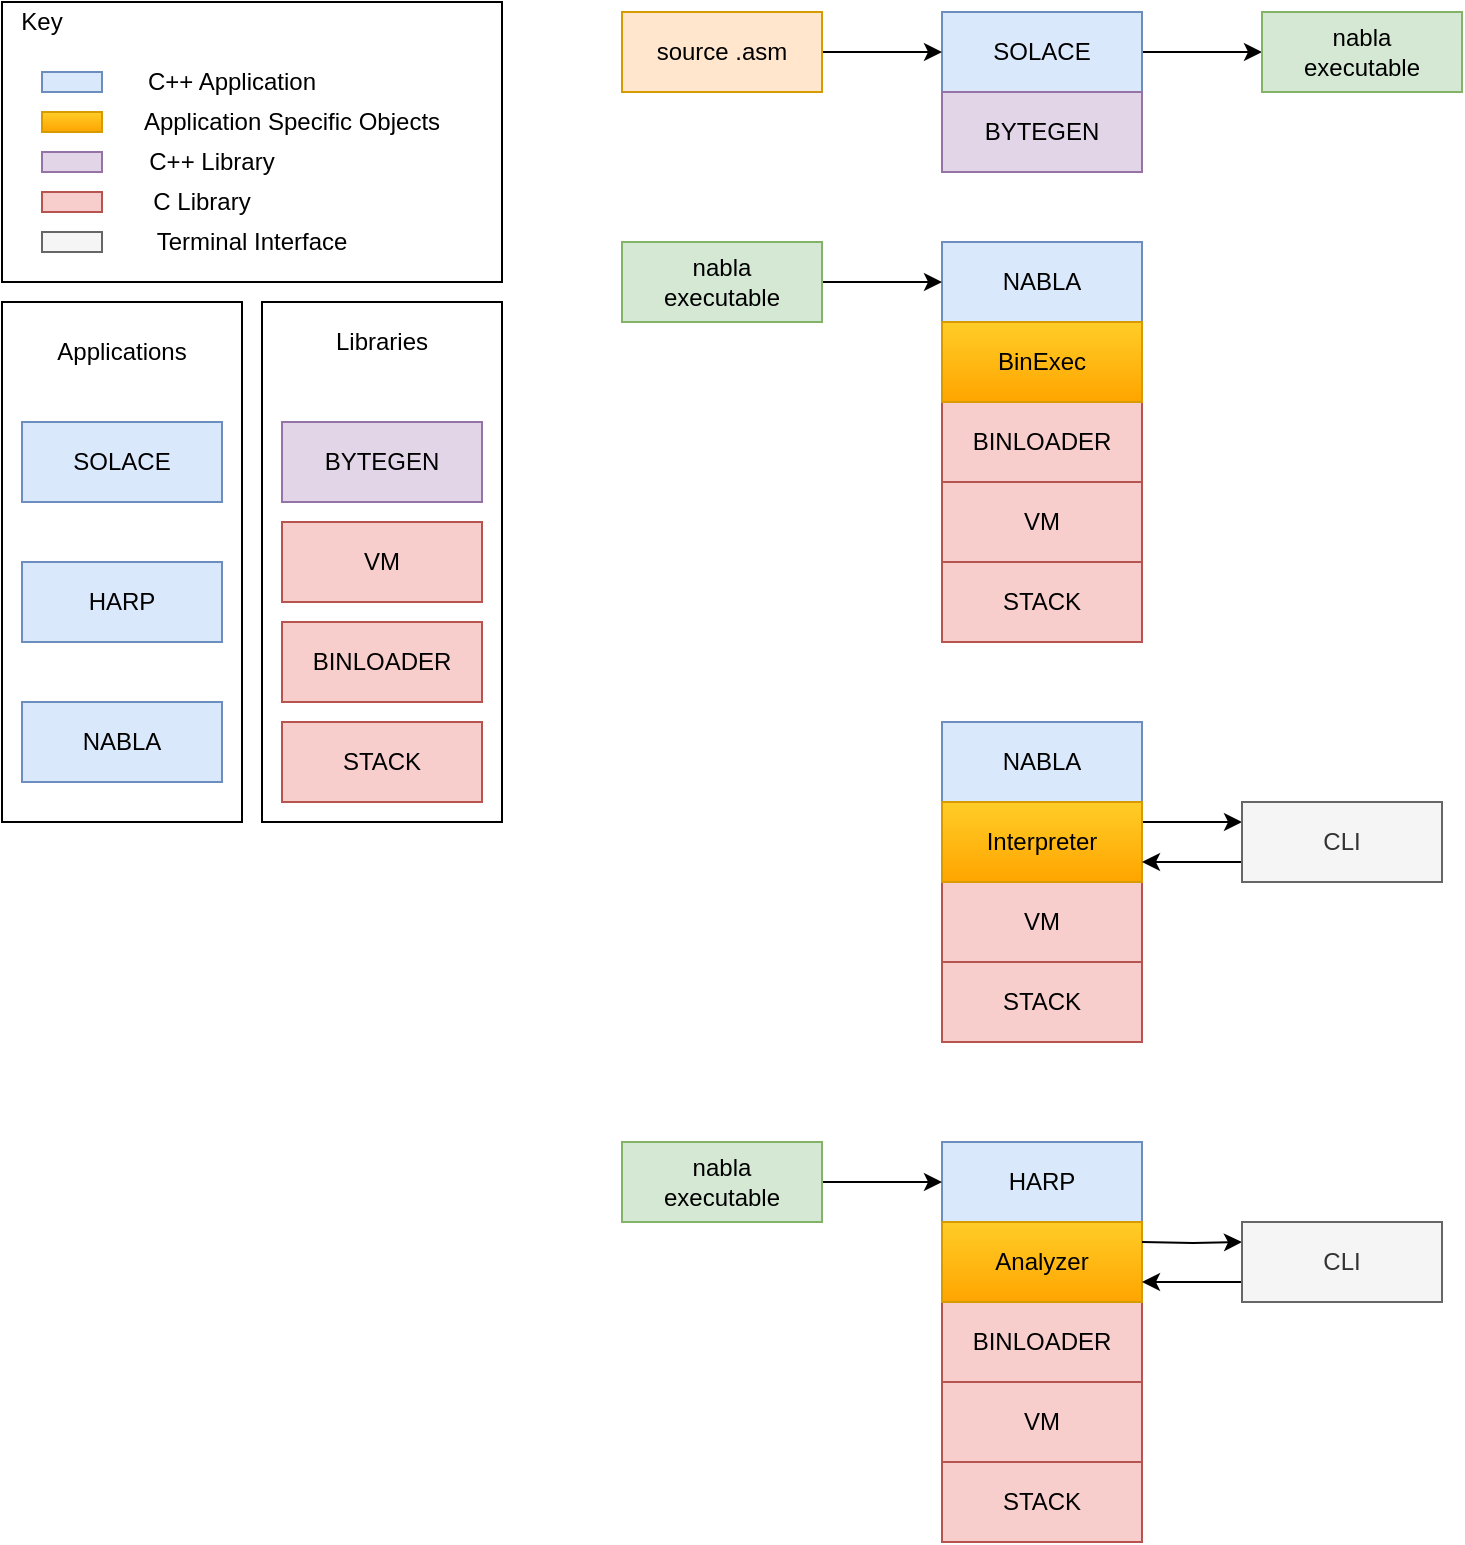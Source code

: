 <mxfile version="13.0.1" type="device"><diagram id="3mybb1cRH32pXy6xBLlO" name="Page-1"><mxGraphModel dx="1238" dy="762" grid="1" gridSize="10" guides="1" tooltips="1" connect="1" arrows="1" fold="1" page="1" pageScale="1" pageWidth="850" pageHeight="1100" math="0" shadow="0"><root><mxCell id="0"/><mxCell id="1" parent="0"/><mxCell id="Re8ZX2Kl7oPA55UWeyhr-6" value="" style="rounded=0;whiteSpace=wrap;html=1;" vertex="1" parent="1"><mxGeometry x="140" y="160" width="120" height="260" as="geometry"/></mxCell><mxCell id="Re8ZX2Kl7oPA55UWeyhr-4" value="" style="rounded=0;whiteSpace=wrap;html=1;" vertex="1" parent="1"><mxGeometry x="10" y="160" width="120" height="260" as="geometry"/></mxCell><mxCell id="Re8ZX2Kl7oPA55UWeyhr-1" value="HARP" style="rounded=0;whiteSpace=wrap;html=1;fillColor=#dae8fc;strokeColor=#6c8ebf;" vertex="1" parent="1"><mxGeometry x="20" y="290" width="100" height="40" as="geometry"/></mxCell><mxCell id="Re8ZX2Kl7oPA55UWeyhr-2" value="SOLACE" style="rounded=0;whiteSpace=wrap;html=1;fillColor=#dae8fc;strokeColor=#6c8ebf;" vertex="1" parent="1"><mxGeometry x="20" y="220" width="100" height="40" as="geometry"/></mxCell><mxCell id="Re8ZX2Kl7oPA55UWeyhr-3" value="NABLA" style="rounded=0;whiteSpace=wrap;html=1;fillColor=#dae8fc;strokeColor=#6c8ebf;" vertex="1" parent="1"><mxGeometry x="20" y="360" width="100" height="40" as="geometry"/></mxCell><mxCell id="Re8ZX2Kl7oPA55UWeyhr-5" value="Applications" style="text;html=1;strokeColor=none;fillColor=none;align=center;verticalAlign=middle;whiteSpace=wrap;rounded=0;" vertex="1" parent="1"><mxGeometry x="20" y="170" width="100" height="30" as="geometry"/></mxCell><mxCell id="Re8ZX2Kl7oPA55UWeyhr-8" value="VM" style="rounded=0;whiteSpace=wrap;html=1;fillColor=#f8cecc;strokeColor=#b85450;" vertex="1" parent="1"><mxGeometry x="150" y="270" width="100" height="40" as="geometry"/></mxCell><mxCell id="Re8ZX2Kl7oPA55UWeyhr-9" value="BINLOADER" style="rounded=0;whiteSpace=wrap;html=1;fillColor=#f8cecc;strokeColor=#b85450;" vertex="1" parent="1"><mxGeometry x="150" y="320" width="100" height="40" as="geometry"/></mxCell><mxCell id="Re8ZX2Kl7oPA55UWeyhr-10" value="STACK" style="rounded=0;whiteSpace=wrap;html=1;fillColor=#f8cecc;strokeColor=#b85450;" vertex="1" parent="1"><mxGeometry x="150" y="370" width="100" height="40" as="geometry"/></mxCell><mxCell id="Re8ZX2Kl7oPA55UWeyhr-11" value="BYTEGEN" style="rounded=0;whiteSpace=wrap;html=1;fillColor=#e1d5e7;strokeColor=#9673a6;" vertex="1" parent="1"><mxGeometry x="150" y="220" width="100" height="40" as="geometry"/></mxCell><mxCell id="Re8ZX2Kl7oPA55UWeyhr-14" value="Libraries" style="text;html=1;strokeColor=none;fillColor=none;align=center;verticalAlign=middle;whiteSpace=wrap;rounded=0;" vertex="1" parent="1"><mxGeometry x="150" y="170" width="100" height="20" as="geometry"/></mxCell><mxCell id="Re8ZX2Kl7oPA55UWeyhr-35" value="" style="edgeStyle=orthogonalEdgeStyle;rounded=0;orthogonalLoop=1;jettySize=auto;html=1;" edge="1" parent="1" source="Re8ZX2Kl7oPA55UWeyhr-18" target="Re8ZX2Kl7oPA55UWeyhr-24"><mxGeometry relative="1" as="geometry"/></mxCell><mxCell id="Re8ZX2Kl7oPA55UWeyhr-18" value="SOLACE" style="rounded=0;whiteSpace=wrap;html=1;fillColor=#dae8fc;strokeColor=#6c8ebf;" vertex="1" parent="1"><mxGeometry x="480" y="15" width="100" height="40" as="geometry"/></mxCell><mxCell id="Re8ZX2Kl7oPA55UWeyhr-21" value="" style="edgeStyle=orthogonalEdgeStyle;rounded=0;orthogonalLoop=1;jettySize=auto;html=1;" edge="1" parent="1" source="Re8ZX2Kl7oPA55UWeyhr-20" target="Re8ZX2Kl7oPA55UWeyhr-18"><mxGeometry relative="1" as="geometry"/></mxCell><mxCell id="Re8ZX2Kl7oPA55UWeyhr-20" value="source .asm" style="rounded=0;whiteSpace=wrap;html=1;fillColor=#ffe6cc;strokeColor=#d79b00;" vertex="1" parent="1"><mxGeometry x="320" y="15" width="100" height="40" as="geometry"/></mxCell><mxCell id="Re8ZX2Kl7oPA55UWeyhr-22" value="BYTEGEN" style="rounded=0;whiteSpace=wrap;html=1;fillColor=#e1d5e7;strokeColor=#9673a6;" vertex="1" parent="1"><mxGeometry x="480" y="55" width="100" height="40" as="geometry"/></mxCell><mxCell id="Re8ZX2Kl7oPA55UWeyhr-24" value="nabla&lt;br&gt;executable" style="rounded=0;whiteSpace=wrap;html=1;fillColor=#d5e8d4;strokeColor=#82b366;" vertex="1" parent="1"><mxGeometry x="640" y="15" width="100" height="40" as="geometry"/></mxCell><mxCell id="Re8ZX2Kl7oPA55UWeyhr-26" value="HARP" style="rounded=0;whiteSpace=wrap;html=1;fillColor=#dae8fc;strokeColor=#6c8ebf;" vertex="1" parent="1"><mxGeometry x="480" y="580" width="100" height="40" as="geometry"/></mxCell><mxCell id="Re8ZX2Kl7oPA55UWeyhr-36" value="" style="edgeStyle=orthogonalEdgeStyle;rounded=0;orthogonalLoop=1;jettySize=auto;html=1;" edge="1" parent="1" source="Re8ZX2Kl7oPA55UWeyhr-27" target="Re8ZX2Kl7oPA55UWeyhr-26"><mxGeometry relative="1" as="geometry"/></mxCell><mxCell id="Re8ZX2Kl7oPA55UWeyhr-27" value="nabla&lt;br&gt;executable" style="rounded=0;whiteSpace=wrap;html=1;fillColor=#d5e8d4;strokeColor=#82b366;" vertex="1" parent="1"><mxGeometry x="320" y="580" width="100" height="40" as="geometry"/></mxCell><mxCell id="Re8ZX2Kl7oPA55UWeyhr-32" value="VM" style="rounded=0;whiteSpace=wrap;html=1;fillColor=#f8cecc;strokeColor=#b85450;" vertex="1" parent="1"><mxGeometry x="480" y="700" width="100" height="40" as="geometry"/></mxCell><mxCell id="Re8ZX2Kl7oPA55UWeyhr-33" value="STACK" style="rounded=0;whiteSpace=wrap;html=1;fillColor=#f8cecc;strokeColor=#b85450;" vertex="1" parent="1"><mxGeometry x="480" y="740" width="100" height="40" as="geometry"/></mxCell><mxCell id="Re8ZX2Kl7oPA55UWeyhr-34" value="BINLOADER" style="rounded=0;whiteSpace=wrap;html=1;fillColor=#f8cecc;strokeColor=#b85450;" vertex="1" parent="1"><mxGeometry x="480" y="660" width="100" height="40" as="geometry"/></mxCell><mxCell id="Re8ZX2Kl7oPA55UWeyhr-37" value="NABLA" style="rounded=0;whiteSpace=wrap;html=1;fillColor=#dae8fc;strokeColor=#6c8ebf;" vertex="1" parent="1"><mxGeometry x="480" y="130" width="100" height="40" as="geometry"/></mxCell><mxCell id="Re8ZX2Kl7oPA55UWeyhr-38" value="" style="edgeStyle=orthogonalEdgeStyle;rounded=0;orthogonalLoop=1;jettySize=auto;html=1;" edge="1" parent="1" source="Re8ZX2Kl7oPA55UWeyhr-39" target="Re8ZX2Kl7oPA55UWeyhr-37"><mxGeometry relative="1" as="geometry"/></mxCell><mxCell id="Re8ZX2Kl7oPA55UWeyhr-39" value="nabla&lt;br&gt;executable" style="rounded=0;whiteSpace=wrap;html=1;fillColor=#d5e8d4;strokeColor=#82b366;" vertex="1" parent="1"><mxGeometry x="320" y="130" width="100" height="40" as="geometry"/></mxCell><mxCell id="Re8ZX2Kl7oPA55UWeyhr-40" value="VM" style="rounded=0;whiteSpace=wrap;html=1;fillColor=#f8cecc;strokeColor=#b85450;" vertex="1" parent="1"><mxGeometry x="480" y="250" width="100" height="40" as="geometry"/></mxCell><mxCell id="Re8ZX2Kl7oPA55UWeyhr-41" value="STACK" style="rounded=0;whiteSpace=wrap;html=1;fillColor=#f8cecc;strokeColor=#b85450;" vertex="1" parent="1"><mxGeometry x="480" y="290" width="100" height="40" as="geometry"/></mxCell><mxCell id="Re8ZX2Kl7oPA55UWeyhr-42" value="BINLOADER" style="rounded=0;whiteSpace=wrap;html=1;fillColor=#f8cecc;strokeColor=#b85450;" vertex="1" parent="1"><mxGeometry x="480" y="210" width="100" height="40" as="geometry"/></mxCell><mxCell id="Re8ZX2Kl7oPA55UWeyhr-45" value="NABLA" style="rounded=0;whiteSpace=wrap;html=1;fillColor=#dae8fc;strokeColor=#6c8ebf;" vertex="1" parent="1"><mxGeometry x="480" y="370" width="100" height="40" as="geometry"/></mxCell><mxCell id="Re8ZX2Kl7oPA55UWeyhr-48" value="VM" style="rounded=0;whiteSpace=wrap;html=1;fillColor=#f8cecc;strokeColor=#b85450;" vertex="1" parent="1"><mxGeometry x="480" y="450" width="100" height="40" as="geometry"/></mxCell><mxCell id="Re8ZX2Kl7oPA55UWeyhr-49" value="STACK" style="rounded=0;whiteSpace=wrap;html=1;fillColor=#f8cecc;strokeColor=#b85450;" vertex="1" parent="1"><mxGeometry x="480" y="490" width="100" height="40" as="geometry"/></mxCell><mxCell id="Re8ZX2Kl7oPA55UWeyhr-57" style="edgeStyle=orthogonalEdgeStyle;rounded=0;orthogonalLoop=1;jettySize=auto;html=1;exitX=1;exitY=0.25;exitDx=0;exitDy=0;entryX=0;entryY=0.25;entryDx=0;entryDy=0;" edge="1" parent="1" source="Re8ZX2Kl7oPA55UWeyhr-50" target="Re8ZX2Kl7oPA55UWeyhr-56"><mxGeometry relative="1" as="geometry"/></mxCell><mxCell id="Re8ZX2Kl7oPA55UWeyhr-50" value="Interpreter" style="rounded=0;whiteSpace=wrap;html=1;fillColor=#ffcd28;strokeColor=#d79b00;gradientColor=#ffa500;" vertex="1" parent="1"><mxGeometry x="480" y="410" width="100" height="40" as="geometry"/></mxCell><mxCell id="Re8ZX2Kl7oPA55UWeyhr-53" value="Analyzer" style="rounded=0;whiteSpace=wrap;html=1;fillColor=#ffcd28;strokeColor=#d79b00;gradientColor=#ffa500;" vertex="1" parent="1"><mxGeometry x="480" y="620" width="100" height="40" as="geometry"/></mxCell><mxCell id="Re8ZX2Kl7oPA55UWeyhr-54" value="BinExec" style="rounded=0;whiteSpace=wrap;html=1;fillColor=#ffcd28;strokeColor=#d79b00;gradientColor=#ffa500;" vertex="1" parent="1"><mxGeometry x="480" y="170" width="100" height="40" as="geometry"/></mxCell><mxCell id="Re8ZX2Kl7oPA55UWeyhr-58" style="edgeStyle=orthogonalEdgeStyle;rounded=0;orthogonalLoop=1;jettySize=auto;html=1;exitX=0;exitY=0.75;exitDx=0;exitDy=0;entryX=1;entryY=0.75;entryDx=0;entryDy=0;" edge="1" parent="1" source="Re8ZX2Kl7oPA55UWeyhr-56" target="Re8ZX2Kl7oPA55UWeyhr-50"><mxGeometry relative="1" as="geometry"/></mxCell><mxCell id="Re8ZX2Kl7oPA55UWeyhr-56" value="CLI" style="rounded=0;whiteSpace=wrap;html=1;fillColor=#f5f5f5;strokeColor=#666666;fontColor=#333333;" vertex="1" parent="1"><mxGeometry x="630" y="410" width="100" height="40" as="geometry"/></mxCell><mxCell id="Re8ZX2Kl7oPA55UWeyhr-62" style="edgeStyle=orthogonalEdgeStyle;rounded=0;orthogonalLoop=1;jettySize=auto;html=1;exitX=1;exitY=0.25;exitDx=0;exitDy=0;entryX=0;entryY=0.25;entryDx=0;entryDy=0;" edge="1" parent="1" target="Re8ZX2Kl7oPA55UWeyhr-64"><mxGeometry relative="1" as="geometry"><mxPoint x="580" y="630" as="sourcePoint"/></mxGeometry></mxCell><mxCell id="Re8ZX2Kl7oPA55UWeyhr-63" style="edgeStyle=orthogonalEdgeStyle;rounded=0;orthogonalLoop=1;jettySize=auto;html=1;exitX=0;exitY=0.75;exitDx=0;exitDy=0;entryX=1;entryY=0.75;entryDx=0;entryDy=0;" edge="1" parent="1" source="Re8ZX2Kl7oPA55UWeyhr-64"><mxGeometry relative="1" as="geometry"><mxPoint x="580" y="650" as="targetPoint"/></mxGeometry></mxCell><mxCell id="Re8ZX2Kl7oPA55UWeyhr-64" value="CLI" style="rounded=0;whiteSpace=wrap;html=1;fillColor=#f5f5f5;strokeColor=#666666;fontColor=#333333;" vertex="1" parent="1"><mxGeometry x="630" y="620" width="100" height="40" as="geometry"/></mxCell><mxCell id="Re8ZX2Kl7oPA55UWeyhr-65" value="" style="rounded=0;whiteSpace=wrap;html=1;" vertex="1" parent="1"><mxGeometry x="10" y="10" width="250" height="140" as="geometry"/></mxCell><mxCell id="Re8ZX2Kl7oPA55UWeyhr-66" value="Key" style="text;html=1;strokeColor=none;fillColor=none;align=center;verticalAlign=middle;whiteSpace=wrap;rounded=0;" vertex="1" parent="1"><mxGeometry x="10" y="10" width="40" height="20" as="geometry"/></mxCell><mxCell id="Re8ZX2Kl7oPA55UWeyhr-67" value="" style="rounded=0;whiteSpace=wrap;html=1;gradientColor=#ffa500;fillColor=#ffcd28;strokeColor=#d79b00;" vertex="1" parent="1"><mxGeometry x="30" y="65" width="30" height="10" as="geometry"/></mxCell><mxCell id="Re8ZX2Kl7oPA55UWeyhr-68" value="Application Specific Objects" style="text;html=1;strokeColor=none;fillColor=none;align=center;verticalAlign=middle;whiteSpace=wrap;rounded=0;" vertex="1" parent="1"><mxGeometry x="70" y="60" width="170" height="20" as="geometry"/></mxCell><mxCell id="Re8ZX2Kl7oPA55UWeyhr-71" value="" style="rounded=0;whiteSpace=wrap;html=1;fillColor=#f8cecc;strokeColor=#b85450;" vertex="1" parent="1"><mxGeometry x="30" y="105" width="30" height="10" as="geometry"/></mxCell><mxCell id="Re8ZX2Kl7oPA55UWeyhr-72" value="C Library" style="text;html=1;strokeColor=none;fillColor=none;align=center;verticalAlign=middle;whiteSpace=wrap;rounded=0;" vertex="1" parent="1"><mxGeometry x="80" y="100" width="60" height="20" as="geometry"/></mxCell><mxCell id="Re8ZX2Kl7oPA55UWeyhr-73" value="" style="rounded=0;whiteSpace=wrap;html=1;fillColor=#e1d5e7;strokeColor=#9673a6;" vertex="1" parent="1"><mxGeometry x="30" y="85" width="30" height="10" as="geometry"/></mxCell><mxCell id="Re8ZX2Kl7oPA55UWeyhr-74" value="C++ Library" style="text;html=1;strokeColor=none;fillColor=none;align=center;verticalAlign=middle;whiteSpace=wrap;rounded=0;" vertex="1" parent="1"><mxGeometry x="80" y="80" width="70" height="20" as="geometry"/></mxCell><mxCell id="Re8ZX2Kl7oPA55UWeyhr-77" value="" style="rounded=0;whiteSpace=wrap;html=1;fillColor=#dae8fc;strokeColor=#6c8ebf;" vertex="1" parent="1"><mxGeometry x="30" y="45" width="30" height="10" as="geometry"/></mxCell><mxCell id="Re8ZX2Kl7oPA55UWeyhr-82" value="C++ Application" style="text;html=1;strokeColor=none;fillColor=none;align=center;verticalAlign=middle;whiteSpace=wrap;rounded=0;" vertex="1" parent="1"><mxGeometry x="70" y="40" width="110" height="20" as="geometry"/></mxCell><mxCell id="Re8ZX2Kl7oPA55UWeyhr-84" value="" style="rounded=0;whiteSpace=wrap;html=1;fillColor=#f5f5f5;strokeColor=#666666;fontColor=#333333;" vertex="1" parent="1"><mxGeometry x="30" y="125" width="30" height="10" as="geometry"/></mxCell><mxCell id="Re8ZX2Kl7oPA55UWeyhr-85" value="Terminal Interface" style="text;html=1;strokeColor=none;fillColor=none;align=center;verticalAlign=middle;whiteSpace=wrap;rounded=0;" vertex="1" parent="1"><mxGeometry x="80" y="120" width="110" height="20" as="geometry"/></mxCell></root></mxGraphModel></diagram></mxfile>
